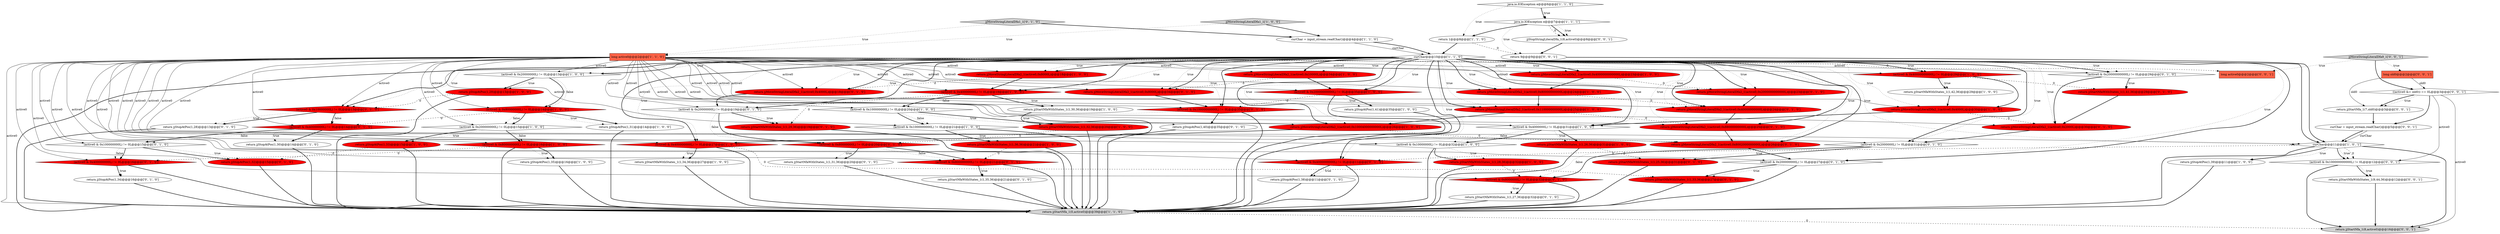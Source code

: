 digraph {
13 [style = filled, label = "return jjStopAtPos(1,33)@@@15@@@['1', '0', '0']", fillcolor = red, shape = ellipse image = "AAA1AAABBB1BBB"];
69 [style = filled, label = "return jjMoveStringLiteralDfa2_1(active0,0x88000000000L)@@@25@@@['0', '1', '0']", fillcolor = red, shape = ellipse image = "AAA1AAABBB2BBB"];
79 [style = filled, label = "long old0@@@2@@@['0', '0', '1']", fillcolor = tomato, shape = box image = "AAA0AAABBB3BBB"];
59 [style = filled, label = "jjMoveStringLiteralDfa1_1['0', '1', '0']", fillcolor = lightgray, shape = diamond image = "AAA0AAABBB2BBB"];
32 [style = filled, label = "(active0 & 0x400000000L) != 0L@@@27@@@['1', '0', '0']", fillcolor = red, shape = diamond image = "AAA1AAABBB1BBB"];
74 [style = filled, label = "(active0 & 0x8000000L) != 0L@@@32@@@['0', '1', '0']", fillcolor = red, shape = diamond image = "AAA1AAABBB2BBB"];
47 [style = filled, label = "return jjStopAtPos(1,28)@@@13@@@['0', '1', '0']", fillcolor = white, shape = ellipse image = "AAA0AAABBB2BBB"];
45 [style = filled, label = "(active0 & 0x20000000L) != 0L@@@19@@@['0', '1', '0']", fillcolor = white, shape = diamond image = "AAA0AAABBB2BBB"];
20 [style = filled, label = "java.io.IOException e@@@7@@@['1', '1', '1']", fillcolor = white, shape = diamond image = "AAA0AAABBB1BBB"];
2 [style = filled, label = "(active0 & 0x10000000L) != 0L@@@32@@@['1', '0', '0']", fillcolor = white, shape = diamond image = "AAA0AAABBB1BBB"];
1 [style = filled, label = "long active0@@@2@@@['1', '1', '0']", fillcolor = tomato, shape = box image = "AAA0AAABBB1BBB"];
37 [style = filled, label = "return jjStartNfaWithStates_1(1,32,36)@@@20@@@['1', '0', '0']", fillcolor = red, shape = ellipse image = "AAA1AAABBB1BBB"];
42 [style = filled, label = "return jjStartNfaWithStates_1(1,31,36)@@@20@@@['0', '1', '0']", fillcolor = white, shape = ellipse image = "AAA0AAABBB2BBB"];
8 [style = filled, label = "return jjStopAtPos(1,39)@@@11@@@['1', '0', '0']", fillcolor = white, shape = ellipse image = "AAA0AAABBB1BBB"];
49 [style = filled, label = "return jjStopAtPos(1,38)@@@11@@@['0', '1', '0']", fillcolor = white, shape = ellipse image = "AAA0AAABBB2BBB"];
82 [style = filled, label = "return jjStartNfa_1(7,old0)@@@3@@@['0', '0', '1']", fillcolor = white, shape = ellipse image = "AAA0AAABBB3BBB"];
53 [style = filled, label = "(active0 & 0x10000000000L) != 0L@@@35@@@['0', '1', '0']", fillcolor = red, shape = diamond image = "AAA1AAABBB2BBB"];
0 [style = filled, label = "(active0 & 0x20000000L) != 0L@@@13@@@['1', '0', '0']", fillcolor = white, shape = diamond image = "AAA0AAABBB1BBB"];
43 [style = filled, label = "return jjStopAtPos(1,40)@@@35@@@['0', '1', '0']", fillcolor = white, shape = ellipse image = "AAA0AAABBB2BBB"];
10 [style = filled, label = "curChar@@@11@@@['1', '0', '1']", fillcolor = white, shape = diamond image = "AAA0AAABBB1BBB"];
76 [style = filled, label = "curChar = input_stream.readChar()@@@5@@@['0', '0', '1']", fillcolor = white, shape = ellipse image = "AAA0AAABBB3BBB"];
31 [style = filled, label = "(active0 & 0x40000000L) != 0L@@@19@@@['1', '0', '0']", fillcolor = red, shape = diamond image = "AAA1AAABBB1BBB"];
34 [style = filled, label = "jjMoveStringLiteralDfa1_1['1', '0', '0']", fillcolor = lightgray, shape = diamond image = "AAA0AAABBB1BBB"];
35 [style = filled, label = "(active0 & 0x100000000L) != 0L@@@20@@@['1', '0', '0']", fillcolor = white, shape = diamond image = "AAA0AAABBB1BBB"];
26 [style = filled, label = "curChar@@@10@@@['1', '1', '0']", fillcolor = white, shape = diamond image = "AAA0AAABBB1BBB"];
14 [style = filled, label = "(active0 & 0x20000000000L) != 0L@@@35@@@['1', '0', '0']", fillcolor = red, shape = diamond image = "AAA1AAABBB1BBB"];
64 [style = filled, label = "(active0 & 0x4000000000L) != 0L@@@11@@@['0', '1', '0']", fillcolor = red, shape = diamond image = "AAA1AAABBB2BBB"];
28 [style = filled, label = "return jjStopAtPos(1,35)@@@16@@@['1', '0', '0']", fillcolor = white, shape = ellipse image = "AAA0AAABBB1BBB"];
12 [style = filled, label = "(active0 & 0x200000000L) != 0L@@@15@@@['1', '0', '0']", fillcolor = white, shape = diamond image = "AAA0AAABBB1BBB"];
3 [style = filled, label = "curChar = input_stream.readChar()@@@4@@@['1', '1', '0']", fillcolor = white, shape = ellipse image = "AAA0AAABBB1BBB"];
11 [style = filled, label = "(active0 & 0x1000000000L) != 0L@@@21@@@['1', '0', '0']", fillcolor = white, shape = diamond image = "AAA0AAABBB1BBB"];
80 [style = filled, label = "return jjStartNfaWithStates_1(9,44,36)@@@12@@@['0', '0', '1']", fillcolor = white, shape = ellipse image = "AAA0AAABBB3BBB"];
21 [style = filled, label = "return jjMoveStringLiteralDfa2_1(active0,0x10004000000000L)@@@26@@@['1', '0', '0']", fillcolor = red, shape = ellipse image = "AAA1AAABBB1BBB"];
65 [style = filled, label = "(active0 & 0x400000000L) != 0L@@@16@@@['0', '1', '0']", fillcolor = red, shape = diamond image = "AAA1AAABBB2BBB"];
78 [style = filled, label = "return 9@@@9@@@['0', '0', '1']", fillcolor = white, shape = ellipse image = "AAA0AAABBB3BBB"];
70 [style = filled, label = "return jjStopAtPos(1,32)@@@15@@@['0', '1', '0']", fillcolor = red, shape = ellipse image = "AAA1AAABBB2BBB"];
19 [style = filled, label = "return jjStartNfaWithStates_1(1,36,36)@@@21@@@['1', '0', '0']", fillcolor = red, shape = ellipse image = "AAA1AAABBB1BBB"];
40 [style = filled, label = "(active0 & 0x800000000L) != 0L@@@16@@@['1', '0', '0']", fillcolor = red, shape = diamond image = "AAA1AAABBB1BBB"];
44 [style = filled, label = "return jjStopAtPos(1,30)@@@14@@@['0', '1', '0']", fillcolor = white, shape = ellipse image = "AAA0AAABBB2BBB"];
61 [style = filled, label = "return jjMoveStringLiteralDfa2_1(active0,0x8000L)@@@34@@@['0', '1', '0']", fillcolor = red, shape = ellipse image = "AAA1AAABBB2BBB"];
5 [style = filled, label = "(active0 & 0x4000000L) != 0L@@@31@@@['1', '0', '0']", fillcolor = white, shape = diamond image = "AAA0AAABBB1BBB"];
36 [style = filled, label = "return jjMoveStringLiteralDfa2_1(active0,0x4000000000000L)@@@23@@@['1', '0', '0']", fillcolor = red, shape = ellipse image = "AAA1AAABBB1BBB"];
57 [style = filled, label = "return jjMoveStringLiteralDfa2_1(active0,0x2000000000000L)@@@23@@@['0', '1', '0']", fillcolor = red, shape = ellipse image = "AAA1AAABBB2BBB"];
54 [style = filled, label = "return jjStopAtPos(1,34)@@@16@@@['0', '1', '0']", fillcolor = white, shape = ellipse image = "AAA0AAABBB2BBB"];
81 [style = filled, label = "((active0 &= old0)) == 0L@@@3@@@['0', '0', '1']", fillcolor = white, shape = diamond image = "AAA0AAABBB3BBB"];
18 [style = filled, label = "(active0 & 0x80000000L) != 0L@@@14@@@['1', '0', '0']", fillcolor = red, shape = diamond image = "AAA1AAABBB1BBB"];
66 [style = filled, label = "return jjStartNfaWithStates_1(1,29,36)@@@19@@@['0', '1', '0']", fillcolor = red, shape = ellipse image = "AAA1AAABBB2BBB"];
85 [style = filled, label = "(active0 & 0x100000000000L) != 0L@@@12@@@['0', '0', '1']", fillcolor = white, shape = diamond image = "AAA0AAABBB3BBB"];
75 [style = filled, label = "return jjStartNfa_1(8,active0)@@@16@@@['0', '0', '1']", fillcolor = lightgray, shape = ellipse image = "AAA0AAABBB3BBB"];
58 [style = filled, label = "return jjMoveStringLiteralDfa2_1(active0,0x8002000000000L)@@@26@@@['0', '1', '0']", fillcolor = red, shape = ellipse image = "AAA1AAABBB2BBB"];
52 [style = filled, label = "return jjMoveStringLiteralDfa2_1(active0,0x40000000000L)@@@24@@@['0', '1', '0']", fillcolor = red, shape = ellipse image = "AAA1AAABBB2BBB"];
16 [style = filled, label = "return jjMoveStringLiteralDfa2_1(active0,0x8000L)@@@18@@@['1', '0', '0']", fillcolor = red, shape = ellipse image = "AAA1AAABBB1BBB"];
71 [style = filled, label = "return jjMoveStringLiteralDfa2_1(active0,0x2000L)@@@30@@@['0', '1', '0']", fillcolor = red, shape = ellipse image = "AAA1AAABBB2BBB"];
46 [style = filled, label = "return jjStartNfaWithStates_1(1,35,36)@@@21@@@['0', '1', '0']", fillcolor = white, shape = ellipse image = "AAA0AAABBB2BBB"];
56 [style = filled, label = "return jjStartNfaWithStates_1(1,41,36)@@@29@@@['0', '1', '0']", fillcolor = red, shape = ellipse image = "AAA1AAABBB2BBB"];
83 [style = filled, label = "jjStopStringLiteralDfa_1(8,active0)@@@8@@@['0', '0', '1']", fillcolor = white, shape = ellipse image = "AAA0AAABBB3BBB"];
39 [style = filled, label = "return jjMoveStringLiteralDfa2_1(active0,0x4000L)@@@30@@@['1', '0', '0']", fillcolor = red, shape = ellipse image = "AAA1AAABBB1BBB"];
33 [style = filled, label = "return jjStartNfaWithStates_1(1,26,36)@@@31@@@['1', '0', '0']", fillcolor = red, shape = ellipse image = "AAA1AAABBB1BBB"];
41 [style = filled, label = "(active0 & 0x200000000L) != 0L@@@27@@@['0', '1', '0']", fillcolor = white, shape = diamond image = "AAA0AAABBB2BBB"];
9 [style = filled, label = "return jjStartNfaWithStates_1(1,28,36)@@@32@@@['1', '0', '0']", fillcolor = red, shape = ellipse image = "AAA1AAABBB1BBB"];
7 [style = filled, label = "return jjMoveStringLiteralDfa2_1(active0,0x110000000000L)@@@25@@@['1', '0', '0']", fillcolor = red, shape = ellipse image = "AAA1AAABBB1BBB"];
68 [style = filled, label = "(active0 & 0x2000000L) != 0L@@@31@@@['0', '1', '0']", fillcolor = white, shape = diamond image = "AAA0AAABBB2BBB"];
38 [style = filled, label = "java.io.IOException e@@@6@@@['1', '1', '0']", fillcolor = white, shape = diamond image = "AAA0AAABBB1BBB"];
48 [style = filled, label = "(active0 & 0x40000000L) != 0L@@@14@@@['0', '1', '0']", fillcolor = red, shape = diamond image = "AAA1AAABBB2BBB"];
67 [style = filled, label = "return jjStartNfaWithStates_1(1,27,36)@@@32@@@['0', '1', '0']", fillcolor = white, shape = ellipse image = "AAA0AAABBB2BBB"];
22 [style = filled, label = "return jjStartNfa_1(0,active0)@@@39@@@['1', '1', '0']", fillcolor = lightgray, shape = ellipse image = "AAA0AAABBB1BBB"];
29 [style = filled, label = "(active0 & 0x40000000000L) != 0L@@@29@@@['1', '0', '0']", fillcolor = red, shape = diamond image = "AAA1AAABBB1BBB"];
27 [style = filled, label = "return jjStopAtPos(1,29)@@@13@@@['1', '0', '0']", fillcolor = red, shape = ellipse image = "AAA1AAABBB1BBB"];
55 [style = filled, label = "(active0 & 0x100000000L) != 0L@@@15@@@['0', '1', '0']", fillcolor = white, shape = diamond image = "AAA0AAABBB2BBB"];
17 [style = filled, label = "return jjStopAtPos(1,31)@@@14@@@['1', '0', '0']", fillcolor = white, shape = ellipse image = "AAA0AAABBB1BBB"];
60 [style = filled, label = "(active0 & 0x10000000L) != 0L@@@13@@@['0', '1', '0']", fillcolor = red, shape = diamond image = "AAA1AAABBB2BBB"];
30 [style = filled, label = "return jjMoveStringLiteralDfa2_1(active0,0x80000000000L)@@@24@@@['1', '0', '0']", fillcolor = red, shape = ellipse image = "AAA1AAABBB1BBB"];
24 [style = filled, label = "return jjStartNfaWithStates_1(1,34,36)@@@27@@@['1', '0', '0']", fillcolor = white, shape = ellipse image = "AAA0AAABBB1BBB"];
77 [style = filled, label = "jjMoveStringLiteralDfa9_1['0', '0', '1']", fillcolor = lightgray, shape = diamond image = "AAA0AAABBB3BBB"];
15 [style = filled, label = "return 1@@@8@@@['1', '1', '0']", fillcolor = white, shape = ellipse image = "AAA0AAABBB1BBB"];
72 [style = filled, label = "return jjMoveStringLiteralDfa2_1(active0,0x4000L)@@@18@@@['0', '1', '0']", fillcolor = red, shape = ellipse image = "AAA1AAABBB2BBB"];
4 [style = filled, label = "return jjStartNfaWithStates_1(1,42,36)@@@29@@@['1', '0', '0']", fillcolor = white, shape = ellipse image = "AAA0AAABBB1BBB"];
63 [style = filled, label = "return jjStartNfaWithStates_1(1,33,36)@@@27@@@['0', '1', '0']", fillcolor = red, shape = ellipse image = "AAA1AAABBB2BBB"];
6 [style = filled, label = "return jjStopAtPos(1,41)@@@35@@@['1', '0', '0']", fillcolor = white, shape = ellipse image = "AAA0AAABBB1BBB"];
25 [style = filled, label = "return jjMoveStringLiteralDfa2_1(active0,0x10000L)@@@34@@@['1', '0', '0']", fillcolor = red, shape = ellipse image = "AAA1AAABBB1BBB"];
51 [style = filled, label = "(active0 & 0x80000000L) != 0L@@@20@@@['0', '1', '0']", fillcolor = red, shape = diamond image = "AAA1AAABBB2BBB"];
84 [style = filled, label = "long active0@@@2@@@['0', '0', '1']", fillcolor = tomato, shape = box image = "AAA0AAABBB3BBB"];
73 [style = filled, label = "return jjStartNfaWithStates_1(1,25,36)@@@31@@@['0', '1', '0']", fillcolor = red, shape = ellipse image = "AAA1AAABBB2BBB"];
50 [style = filled, label = "(active0 & 0x20000000000L) != 0L@@@29@@@['0', '1', '0']", fillcolor = white, shape = diamond image = "AAA0AAABBB2BBB"];
23 [style = filled, label = "return jjStartNfaWithStates_1(1,30,36)@@@19@@@['1', '0', '0']", fillcolor = white, shape = ellipse image = "AAA0AAABBB1BBB"];
62 [style = filled, label = "(active0 & 0x800000000L) != 0L@@@21@@@['0', '1', '0']", fillcolor = red, shape = diamond image = "AAA1AAABBB2BBB"];
10->8 [style = dotted, label="true"];
32->22 [style = bold, label=""];
74->22 [style = bold, label=""];
40->65 [style = dashed, label="0"];
1->64 [style = solid, label="active0"];
65->54 [style = bold, label=""];
26->45 [style = dotted, label="true"];
26->10 [style = bold, label=""];
6->22 [style = bold, label=""];
18->12 [style = dotted, label="false"];
37->51 [style = dashed, label="0"];
32->63 [style = dashed, label="0"];
26->50 [style = dotted, label="true"];
48->44 [style = dotted, label="true"];
40->28 [style = dotted, label="true"];
1->40 [style = solid, label="active0"];
31->35 [style = dotted, label="false"];
48->55 [style = dotted, label="false"];
50->56 [style = bold, label=""];
55->65 [style = dotted, label="false"];
20->83 [style = dotted, label="true"];
25->14 [style = bold, label=""];
1->84 [style = dashed, label="0"];
62->46 [style = dotted, label="true"];
1->68 [style = solid, label="active0"];
68->73 [style = bold, label=""];
26->22 [style = bold, label=""];
49->22 [style = bold, label=""];
1->31 [style = solid, label="active0"];
63->22 [style = bold, label=""];
82->76 [style = bold, label=""];
26->71 [style = dotted, label="true"];
47->22 [style = bold, label=""];
74->67 [style = bold, label=""];
30->52 [style = dashed, label="0"];
12->40 [style = bold, label=""];
1->41 [style = solid, label="active0"];
26->60 [style = bold, label=""];
26->72 [style = dotted, label="true"];
23->22 [style = bold, label=""];
81->75 [style = solid, label="active0"];
3->26 [style = solid, label="curChar"];
31->35 [style = bold, label=""];
1->7 [style = solid, label="active0"];
10->8 [style = bold, label=""];
60->47 [style = bold, label=""];
1->62 [style = solid, label="active0"];
35->37 [style = bold, label=""];
45->66 [style = bold, label=""];
69->58 [style = bold, label=""];
10->75 [style = bold, label=""];
38->15 [style = dotted, label="true"];
26->30 [style = dotted, label="true"];
26->52 [style = dotted, label="true"];
52->69 [style = bold, label=""];
51->42 [style = dotted, label="true"];
26->57 [style = bold, label=""];
68->74 [style = bold, label=""];
29->56 [style = dashed, label="0"];
40->22 [style = bold, label=""];
83->78 [style = bold, label=""];
26->61 [style = bold, label=""];
26->16 [style = dotted, label="true"];
1->14 [style = solid, label="active0"];
35->37 [style = dotted, label="true"];
13->22 [style = bold, label=""];
41->22 [style = bold, label=""];
1->65 [style = solid, label="active0"];
25->61 [style = dashed, label="0"];
53->43 [style = dotted, label="true"];
1->58 [style = solid, label="active0"];
10->85 [style = bold, label=""];
26->58 [style = dotted, label="true"];
20->15 [style = bold, label=""];
1->36 [style = solid, label="active0"];
19->62 [style = dashed, label="0"];
26->68 [style = bold, label=""];
26->36 [style = dotted, label="true"];
1->60 [style = solid, label="active0"];
26->64 [style = bold, label=""];
7->69 [style = dashed, label="0"];
26->41 [style = dotted, label="true"];
1->35 [style = solid, label="active0"];
1->74 [style = solid, label="active0"];
33->73 [style = dashed, label="0"];
22->75 [style = dashed, label="0"];
62->46 [style = bold, label=""];
65->22 [style = bold, label=""];
10->85 [style = dotted, label="true"];
26->32 [style = bold, label=""];
26->7 [style = bold, label=""];
32->24 [style = dotted, label="true"];
10->85 [style = dashed, label="0"];
5->33 [style = bold, label=""];
29->39 [style = bold, label=""];
1->10 [style = solid, label="active0"];
55->70 [style = dotted, label="true"];
1->69 [style = solid, label="active0"];
56->71 [style = bold, label=""];
38->20 [style = dotted, label="true"];
64->22 [style = bold, label=""];
14->22 [style = bold, label=""];
26->14 [style = bold, label=""];
18->12 [style = bold, label=""];
81->82 [style = dotted, label="true"];
72->45 [style = bold, label=""];
36->57 [style = dashed, label="0"];
1->61 [style = solid, label="active0"];
76->10 [style = bold, label=""];
5->33 [style = dotted, label="true"];
48->44 [style = bold, label=""];
2->9 [style = bold, label=""];
12->40 [style = dotted, label="false"];
31->66 [style = dashed, label="0"];
27->22 [style = bold, label=""];
39->71 [style = dashed, label="0"];
1->39 [style = solid, label="active0"];
60->48 [style = bold, label=""];
8->22 [style = bold, label=""];
67->22 [style = bold, label=""];
78->10 [style = bold, label=""];
5->2 [style = dotted, label="false"];
26->53 [style = dotted, label="true"];
26->16 [style = bold, label=""];
36->30 [style = bold, label=""];
26->0 [style = bold, label=""];
55->65 [style = bold, label=""];
26->68 [style = dotted, label="true"];
77->81 [style = bold, label=""];
1->52 [style = solid, label="active0"];
1->5 [style = solid, label="active0"];
71->68 [style = bold, label=""];
81->82 [style = bold, label=""];
26->32 [style = dotted, label="true"];
30->7 [style = bold, label=""];
26->14 [style = dotted, label="true"];
48->55 [style = bold, label=""];
31->23 [style = dotted, label="true"];
43->22 [style = bold, label=""];
60->47 [style = dotted, label="true"];
9->74 [style = dashed, label="0"];
1->72 [style = solid, label="active0"];
1->50 [style = solid, label="active0"];
70->22 [style = bold, label=""];
1->48 [style = solid, label="active0"];
1->29 [style = solid, label="active0"];
51->62 [style = dotted, label="false"];
44->22 [style = bold, label=""];
18->17 [style = dotted, label="true"];
11->19 [style = dotted, label="true"];
1->2 [style = solid, label="active0"];
51->42 [style = bold, label=""];
42->22 [style = bold, label=""];
26->60 [style = dotted, label="true"];
26->69 [style = dotted, label="true"];
53->43 [style = bold, label=""];
19->22 [style = bold, label=""];
14->6 [style = bold, label=""];
1->0 [style = solid, label="active0"];
1->45 [style = solid, label="active0"];
85->80 [style = bold, label=""];
1->55 [style = solid, label="active0"];
26->7 [style = dotted, label="true"];
9->22 [style = bold, label=""];
59->1 [style = dotted, label="true"];
38->20 [style = bold, label=""];
29->4 [style = dotted, label="true"];
79->81 [style = solid, label="old0"];
76->10 [style = solid, label="curChar"];
1->71 [style = solid, label="active0"];
62->22 [style = bold, label=""];
51->62 [style = bold, label=""];
41->63 [style = dotted, label="true"];
39->5 [style = bold, label=""];
26->53 [style = bold, label=""];
45->51 [style = bold, label=""];
10->64 [style = dashed, label="0"];
4->39 [style = bold, label=""];
45->51 [style = dotted, label="false"];
85->80 [style = dotted, label="true"];
3->26 [style = bold, label=""];
20->83 [style = dashed, label="0"];
35->11 [style = dotted, label="false"];
79->82 [style = solid, label="old0"];
34->1 [style = dotted, label="true"];
13->70 [style = dashed, label="0"];
18->48 [style = dashed, label="0"];
54->22 [style = bold, label=""];
1->11 [style = solid, label="active0"];
1->21 [style = solid, label="active0"];
26->21 [style = bold, label=""];
77->79 [style = dotted, label="true"];
12->13 [style = bold, label=""];
26->72 [style = bold, label=""];
37->22 [style = bold, label=""];
26->52 [style = bold, label=""];
26->31 [style = bold, label=""];
26->41 [style = bold, label=""];
55->70 [style = bold, label=""];
26->31 [style = dotted, label="true"];
12->13 [style = dotted, label="true"];
2->9 [style = dotted, label="true"];
26->57 [style = dotted, label="true"];
68->73 [style = dotted, label="true"];
1->12 [style = solid, label="active0"];
16->31 [style = bold, label=""];
20->78 [style = dotted, label="true"];
11->22 [style = bold, label=""];
0->18 [style = bold, label=""];
1->30 [style = solid, label="active0"];
1->16 [style = solid, label="active0"];
1->25 [style = solid, label="active0"];
50->71 [style = bold, label=""];
15->78 [style = dashed, label="0"];
59->3 [style = bold, label=""];
26->64 [style = dotted, label="true"];
26->69 [style = bold, label=""];
66->22 [style = bold, label=""];
74->67 [style = dotted, label="true"];
28->22 [style = bold, label=""];
1->18 [style = solid, label="active0"];
33->22 [style = bold, label=""];
46->22 [style = bold, label=""];
14->6 [style = dotted, label="true"];
10->22 [style = bold, label=""];
80->75 [style = bold, label=""];
26->58 [style = bold, label=""];
29->4 [style = bold, label=""];
26->61 [style = dotted, label="true"];
31->23 [style = bold, label=""];
27->60 [style = dashed, label="0"];
14->53 [style = dashed, label="0"];
64->49 [style = dotted, label="true"];
26->5 [style = bold, label=""];
0->27 [style = bold, label=""];
26->25 [style = dotted, label="true"];
21->58 [style = dashed, label="0"];
26->29 [style = bold, label=""];
26->36 [style = bold, label=""];
1->32 [style = solid, label="active0"];
26->25 [style = bold, label=""];
26->39 [style = dotted, label="true"];
0->18 [style = dotted, label="false"];
77->84 [style = dotted, label="true"];
18->17 [style = bold, label=""];
53->22 [style = bold, label=""];
40->28 [style = bold, label=""];
11->19 [style = bold, label=""];
17->22 [style = bold, label=""];
24->22 [style = bold, label=""];
85->75 [style = bold, label=""];
73->22 [style = bold, label=""];
58->41 [style = bold, label=""];
15->26 [style = bold, label=""];
26->30 [style = bold, label=""];
57->52 [style = bold, label=""];
1->22 [style = solid, label="active0"];
5->2 [style = bold, label=""];
61->53 [style = bold, label=""];
34->3 [style = bold, label=""];
26->50 [style = bold, label=""];
26->21 [style = dotted, label="true"];
1->57 [style = solid, label="active0"];
81->85 [style = solid, label="active0"];
20->83 [style = bold, label=""];
26->10 [style = dotted, label="true"];
81->76 [style = bold, label=""];
21->32 [style = bold, label=""];
50->56 [style = dotted, label="true"];
68->74 [style = dotted, label="false"];
45->66 [style = dotted, label="true"];
16->72 [style = dashed, label="0"];
7->21 [style = bold, label=""];
26->29 [style = dotted, label="true"];
60->48 [style = dotted, label="false"];
1->51 [style = solid, label="active0"];
26->45 [style = bold, label=""];
64->49 [style = bold, label=""];
0->27 [style = dotted, label="true"];
2->22 [style = bold, label=""];
1->53 [style = solid, label="active0"];
32->24 [style = bold, label=""];
26->5 [style = dotted, label="true"];
41->63 [style = bold, label=""];
65->54 [style = dotted, label="true"];
26->0 [style = dotted, label="true"];
35->11 [style = bold, label=""];
}
